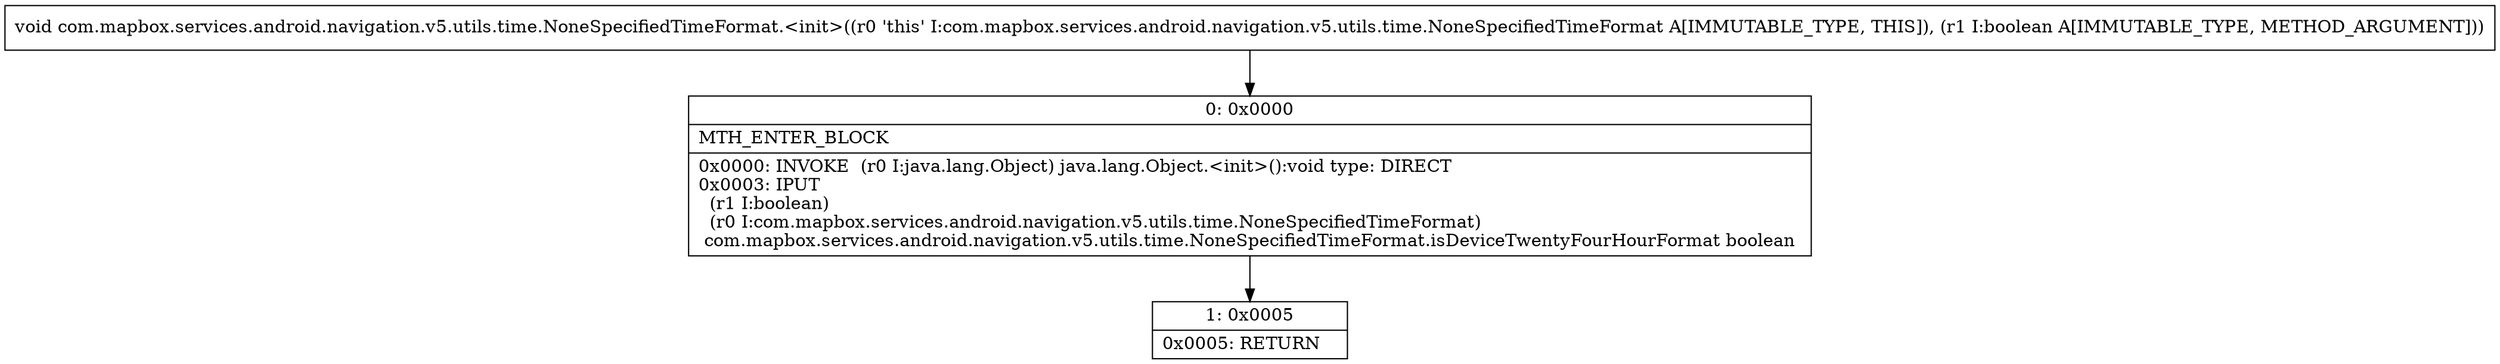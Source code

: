 digraph "CFG forcom.mapbox.services.android.navigation.v5.utils.time.NoneSpecifiedTimeFormat.\<init\>(Z)V" {
Node_0 [shape=record,label="{0\:\ 0x0000|MTH_ENTER_BLOCK\l|0x0000: INVOKE  (r0 I:java.lang.Object) java.lang.Object.\<init\>():void type: DIRECT \l0x0003: IPUT  \l  (r1 I:boolean)\l  (r0 I:com.mapbox.services.android.navigation.v5.utils.time.NoneSpecifiedTimeFormat)\l com.mapbox.services.android.navigation.v5.utils.time.NoneSpecifiedTimeFormat.isDeviceTwentyFourHourFormat boolean \l}"];
Node_1 [shape=record,label="{1\:\ 0x0005|0x0005: RETURN   \l}"];
MethodNode[shape=record,label="{void com.mapbox.services.android.navigation.v5.utils.time.NoneSpecifiedTimeFormat.\<init\>((r0 'this' I:com.mapbox.services.android.navigation.v5.utils.time.NoneSpecifiedTimeFormat A[IMMUTABLE_TYPE, THIS]), (r1 I:boolean A[IMMUTABLE_TYPE, METHOD_ARGUMENT])) }"];
MethodNode -> Node_0;
Node_0 -> Node_1;
}

